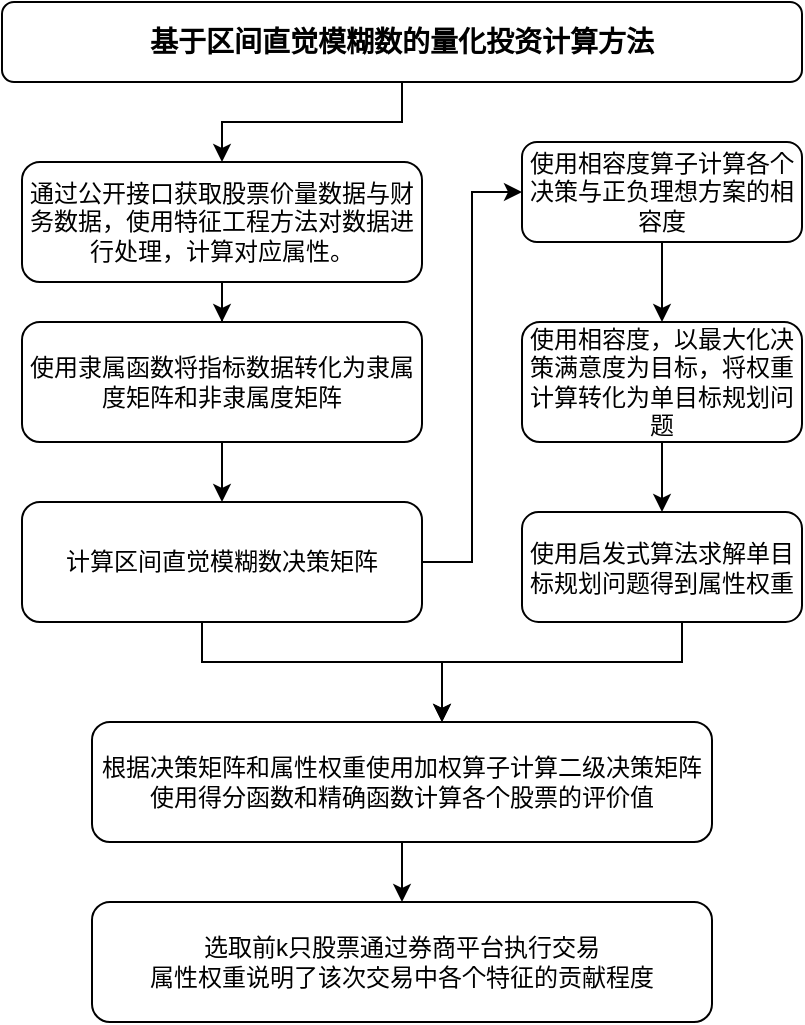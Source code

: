 <mxfile version="14.7.9" type="github">
  <diagram id="C5RBs43oDa-KdzZeNtuy" name="Page-1">
    <mxGraphModel dx="920" dy="644" grid="1" gridSize="10" guides="1" tooltips="1" connect="1" arrows="1" fold="1" page="1" pageScale="1" pageWidth="827" pageHeight="1169" math="0" shadow="0">
      <root>
        <mxCell id="WIyWlLk6GJQsqaUBKTNV-0" />
        <mxCell id="WIyWlLk6GJQsqaUBKTNV-1" parent="WIyWlLk6GJQsqaUBKTNV-0" />
        <mxCell id="7-Ga_h85uuKf9bJolsEg-2" value="" style="edgeStyle=orthogonalEdgeStyle;rounded=0;orthogonalLoop=1;jettySize=auto;html=1;entryX=0.5;entryY=0;entryDx=0;entryDy=0;" parent="WIyWlLk6GJQsqaUBKTNV-1" source="WIyWlLk6GJQsqaUBKTNV-3" target="Gl--W32Gvghw4PH7IJEt-1" edge="1">
          <mxGeometry relative="1" as="geometry" />
        </mxCell>
        <mxCell id="WIyWlLk6GJQsqaUBKTNV-3" value="&lt;b&gt;&lt;font style=&quot;font-size: 14px&quot;&gt;基于区间直觉模糊数的量化投资计算方法&lt;/font&gt;&lt;/b&gt;" style="rounded=1;whiteSpace=wrap;html=1;fontSize=12;glass=0;strokeWidth=1;shadow=0;" parent="WIyWlLk6GJQsqaUBKTNV-1" vertex="1">
          <mxGeometry x="200" width="400" height="40" as="geometry" />
        </mxCell>
        <mxCell id="7-Ga_h85uuKf9bJolsEg-3" style="edgeStyle=orthogonalEdgeStyle;rounded=0;orthogonalLoop=1;jettySize=auto;html=1;" parent="WIyWlLk6GJQsqaUBKTNV-1" source="Gl--W32Gvghw4PH7IJEt-1" target="Gl--W32Gvghw4PH7IJEt-2" edge="1">
          <mxGeometry relative="1" as="geometry" />
        </mxCell>
        <mxCell id="Gl--W32Gvghw4PH7IJEt-1" value="通过公开接口获取股票价量数据与财务数据，使用特征工程方法对数据进行处理，计算对应属性。" style="rounded=1;whiteSpace=wrap;html=1;" parent="WIyWlLk6GJQsqaUBKTNV-1" vertex="1">
          <mxGeometry x="210" y="80" width="200" height="60" as="geometry" />
        </mxCell>
        <mxCell id="7-Ga_h85uuKf9bJolsEg-4" style="edgeStyle=orthogonalEdgeStyle;rounded=0;orthogonalLoop=1;jettySize=auto;html=1;entryX=0.5;entryY=0;entryDx=0;entryDy=0;" parent="WIyWlLk6GJQsqaUBKTNV-1" source="Gl--W32Gvghw4PH7IJEt-2" target="Gl--W32Gvghw4PH7IJEt-4" edge="1">
          <mxGeometry relative="1" as="geometry" />
        </mxCell>
        <mxCell id="Gl--W32Gvghw4PH7IJEt-2" value="使用隶属函数将指标数据转化为隶属度矩阵和非隶属度矩阵" style="rounded=1;whiteSpace=wrap;html=1;" parent="WIyWlLk6GJQsqaUBKTNV-1" vertex="1">
          <mxGeometry x="210" y="160" width="200" height="60" as="geometry" />
        </mxCell>
        <mxCell id="7-Ga_h85uuKf9bJolsEg-5" style="edgeStyle=orthogonalEdgeStyle;rounded=0;orthogonalLoop=1;jettySize=auto;html=1;entryX=0;entryY=0.5;entryDx=0;entryDy=0;" parent="WIyWlLk6GJQsqaUBKTNV-1" source="Gl--W32Gvghw4PH7IJEt-4" target="i-itXXdyE3jFwgVRu5WB-2" edge="1">
          <mxGeometry relative="1" as="geometry" />
        </mxCell>
        <mxCell id="7-Ga_h85uuKf9bJolsEg-8" style="edgeStyle=orthogonalEdgeStyle;rounded=0;orthogonalLoop=1;jettySize=auto;html=1;" parent="WIyWlLk6GJQsqaUBKTNV-1" source="Gl--W32Gvghw4PH7IJEt-4" target="7-Ga_h85uuKf9bJolsEg-0" edge="1">
          <mxGeometry relative="1" as="geometry">
            <Array as="points">
              <mxPoint x="300" y="330" />
              <mxPoint x="420" y="330" />
            </Array>
          </mxGeometry>
        </mxCell>
        <mxCell id="Gl--W32Gvghw4PH7IJEt-4" value="计算区间直觉模糊数决策矩阵" style="rounded=1;whiteSpace=wrap;html=1;" parent="WIyWlLk6GJQsqaUBKTNV-1" vertex="1">
          <mxGeometry x="210" y="250" width="200" height="60" as="geometry" />
        </mxCell>
        <mxCell id="7-Ga_h85uuKf9bJolsEg-9" style="edgeStyle=orthogonalEdgeStyle;rounded=0;orthogonalLoop=1;jettySize=auto;html=1;" parent="WIyWlLk6GJQsqaUBKTNV-1" source="Gl--W32Gvghw4PH7IJEt-5" target="7-Ga_h85uuKf9bJolsEg-0" edge="1">
          <mxGeometry relative="1" as="geometry">
            <Array as="points">
              <mxPoint x="540" y="330" />
              <mxPoint x="420" y="330" />
            </Array>
          </mxGeometry>
        </mxCell>
        <mxCell id="Gl--W32Gvghw4PH7IJEt-5" value="使用启发式算法求解单目标规划问题得到属性权重" style="rounded=1;whiteSpace=wrap;html=1;" parent="WIyWlLk6GJQsqaUBKTNV-1" vertex="1">
          <mxGeometry x="460" y="255" width="140" height="55" as="geometry" />
        </mxCell>
        <mxCell id="7-Ga_h85uuKf9bJolsEg-6" style="edgeStyle=orthogonalEdgeStyle;rounded=0;orthogonalLoop=1;jettySize=auto;html=1;entryX=0.5;entryY=0;entryDx=0;entryDy=0;" parent="WIyWlLk6GJQsqaUBKTNV-1" source="i-itXXdyE3jFwgVRu5WB-2" target="i-itXXdyE3jFwgVRu5WB-3" edge="1">
          <mxGeometry relative="1" as="geometry" />
        </mxCell>
        <mxCell id="i-itXXdyE3jFwgVRu5WB-2" value="使用相容度算子计算各个决策与正负理想方案的相容度" style="rounded=1;whiteSpace=wrap;html=1;" parent="WIyWlLk6GJQsqaUBKTNV-1" vertex="1">
          <mxGeometry x="460" y="70" width="140" height="50" as="geometry" />
        </mxCell>
        <mxCell id="7-Ga_h85uuKf9bJolsEg-7" style="edgeStyle=orthogonalEdgeStyle;rounded=0;orthogonalLoop=1;jettySize=auto;html=1;entryX=0.5;entryY=0;entryDx=0;entryDy=0;" parent="WIyWlLk6GJQsqaUBKTNV-1" source="i-itXXdyE3jFwgVRu5WB-3" target="Gl--W32Gvghw4PH7IJEt-5" edge="1">
          <mxGeometry relative="1" as="geometry" />
        </mxCell>
        <mxCell id="i-itXXdyE3jFwgVRu5WB-3" value="使用相容度，以最大化决策满意度为目标，将权重计算转化为单目标规划问题" style="rounded=1;whiteSpace=wrap;html=1;" parent="WIyWlLk6GJQsqaUBKTNV-1" vertex="1">
          <mxGeometry x="460" y="160" width="140" height="60" as="geometry" />
        </mxCell>
        <mxCell id="IYp26X13W8cs2_W33zop-1" value="" style="edgeStyle=orthogonalEdgeStyle;rounded=0;orthogonalLoop=1;jettySize=auto;html=1;" edge="1" parent="WIyWlLk6GJQsqaUBKTNV-1" source="7-Ga_h85uuKf9bJolsEg-0" target="IYp26X13W8cs2_W33zop-0">
          <mxGeometry relative="1" as="geometry">
            <Array as="points">
              <mxPoint x="420" y="450" />
              <mxPoint x="420" y="450" />
            </Array>
          </mxGeometry>
        </mxCell>
        <mxCell id="7-Ga_h85uuKf9bJolsEg-0" value="根据决策矩阵和属性权重使用加权算子计算二级决策矩阵&lt;br&gt;使用得分函数和精确函数计算各个股票的评价值" style="rounded=1;whiteSpace=wrap;html=1;" parent="WIyWlLk6GJQsqaUBKTNV-1" vertex="1">
          <mxGeometry x="245" y="360" width="310" height="60" as="geometry" />
        </mxCell>
        <mxCell id="7-Ga_h85uuKf9bJolsEg-10" style="edgeStyle=orthogonalEdgeStyle;rounded=0;orthogonalLoop=1;jettySize=auto;html=1;exitX=0.5;exitY=1;exitDx=0;exitDy=0;" parent="WIyWlLk6GJQsqaUBKTNV-1" source="Gl--W32Gvghw4PH7IJEt-5" target="Gl--W32Gvghw4PH7IJEt-5" edge="1">
          <mxGeometry relative="1" as="geometry" />
        </mxCell>
        <mxCell id="IYp26X13W8cs2_W33zop-0" value="&lt;span&gt;选取前k只股票通过券商平台执行交易&lt;br&gt;属性权重说明了该次交易中各个特征的贡献程度&lt;/span&gt;" style="rounded=1;whiteSpace=wrap;html=1;" vertex="1" parent="WIyWlLk6GJQsqaUBKTNV-1">
          <mxGeometry x="245" y="450" width="310" height="60" as="geometry" />
        </mxCell>
      </root>
    </mxGraphModel>
  </diagram>
</mxfile>
